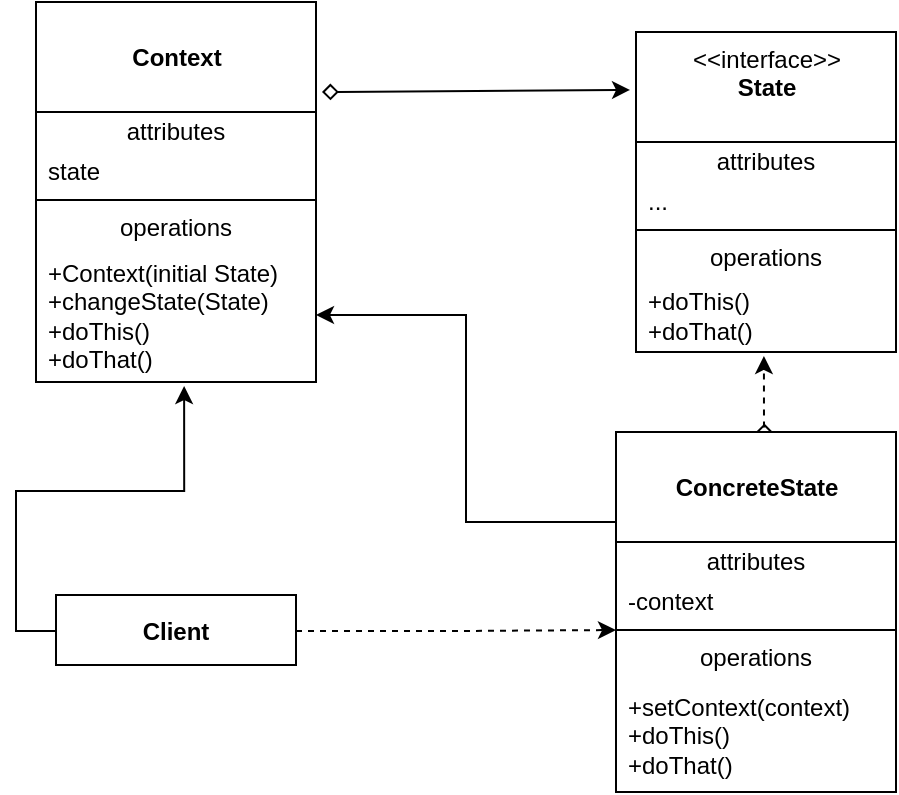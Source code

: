<mxfile version="14.2.4" type="embed">
    <diagram id="uX_nq7N5lgqicCF-cD6M" name="Page-1">
        <mxGraphModel dx="642" dy="546" grid="1" gridSize="10" guides="1" tooltips="1" connect="1" arrows="1" fold="1" page="1" pageScale="1" pageWidth="850" pageHeight="1100" math="0" shadow="0">
            <root>
                <mxCell id="0"/>
                <mxCell id="1" parent="0"/>
                <mxCell id="2" value="&amp;lt;&amp;lt;interface&amp;gt;&amp;gt;&lt;br&gt;&lt;b&gt;State&lt;/b&gt;&lt;br&gt;" style="swimlane;fontStyle=0;align=center;verticalAlign=top;childLayout=stackLayout;horizontal=1;startSize=55;horizontalStack=0;resizeParent=1;resizeParentMax=0;resizeLast=0;collapsible=0;marginBottom=0;html=1;" parent="1" vertex="1">
                    <mxGeometry x="410" y="120" width="130" height="160" as="geometry"/>
                </mxCell>
                <mxCell id="3" value="attributes" style="text;html=1;strokeColor=none;fillColor=none;align=center;verticalAlign=middle;spacingLeft=4;spacingRight=4;overflow=hidden;rotatable=0;points=[[0,0.5],[1,0.5]];portConstraint=eastwest;" parent="2" vertex="1">
                    <mxGeometry y="55" width="130" height="20" as="geometry"/>
                </mxCell>
                <mxCell id="4" value="..." style="text;html=1;strokeColor=none;fillColor=none;align=left;verticalAlign=middle;spacingLeft=4;spacingRight=4;overflow=hidden;rotatable=0;points=[[0,0.5],[1,0.5]];portConstraint=eastwest;" parent="2" vertex="1">
                    <mxGeometry y="75" width="130" height="20" as="geometry"/>
                </mxCell>
                <mxCell id="7" value="" style="line;strokeWidth=1;fillColor=none;align=left;verticalAlign=middle;spacingTop=-1;spacingLeft=3;spacingRight=3;rotatable=0;labelPosition=right;points=[];portConstraint=eastwest;" parent="2" vertex="1">
                    <mxGeometry y="95" width="130" height="8" as="geometry"/>
                </mxCell>
                <mxCell id="8" value="operations" style="text;html=1;strokeColor=none;fillColor=none;align=center;verticalAlign=middle;spacingLeft=4;spacingRight=4;overflow=hidden;rotatable=0;points=[[0,0.5],[1,0.5]];portConstraint=eastwest;" parent="2" vertex="1">
                    <mxGeometry y="103" width="130" height="20" as="geometry"/>
                </mxCell>
                <mxCell id="9" value="+doThis()&lt;br&gt;+doThat()" style="text;html=1;strokeColor=none;fillColor=none;align=left;verticalAlign=middle;spacingLeft=4;spacingRight=4;overflow=hidden;rotatable=0;points=[[0,0.5],[1,0.5]];portConstraint=eastwest;" parent="2" vertex="1">
                    <mxGeometry y="123" width="130" height="37" as="geometry"/>
                </mxCell>
                <mxCell id="10" value="&lt;br&gt;&lt;b&gt;Context&lt;/b&gt;" style="swimlane;fontStyle=0;align=center;verticalAlign=top;childLayout=stackLayout;horizontal=1;startSize=55;horizontalStack=0;resizeParent=1;resizeParentMax=0;resizeLast=0;collapsible=0;marginBottom=0;html=1;" parent="1" vertex="1">
                    <mxGeometry x="110" y="105" width="140" height="190" as="geometry"/>
                </mxCell>
                <mxCell id="11" value="attributes" style="text;html=1;strokeColor=none;fillColor=none;align=center;verticalAlign=middle;spacingLeft=4;spacingRight=4;overflow=hidden;rotatable=0;points=[[0,0.5],[1,0.5]];portConstraint=eastwest;" parent="10" vertex="1">
                    <mxGeometry y="55" width="140" height="20" as="geometry"/>
                </mxCell>
                <mxCell id="12" value="state" style="text;html=1;strokeColor=none;fillColor=none;align=left;verticalAlign=middle;spacingLeft=4;spacingRight=4;overflow=hidden;rotatable=0;points=[[0,0.5],[1,0.5]];portConstraint=eastwest;" parent="10" vertex="1">
                    <mxGeometry y="75" width="140" height="20" as="geometry"/>
                </mxCell>
                <mxCell id="15" value="" style="line;strokeWidth=1;fillColor=none;align=left;verticalAlign=middle;spacingTop=-1;spacingLeft=3;spacingRight=3;rotatable=0;labelPosition=right;points=[];portConstraint=eastwest;" parent="10" vertex="1">
                    <mxGeometry y="95" width="140" height="8" as="geometry"/>
                </mxCell>
                <mxCell id="16" value="operations" style="text;html=1;strokeColor=none;fillColor=none;align=center;verticalAlign=middle;spacingLeft=4;spacingRight=4;overflow=hidden;rotatable=0;points=[[0,0.5],[1,0.5]];portConstraint=eastwest;" parent="10" vertex="1">
                    <mxGeometry y="103" width="140" height="20" as="geometry"/>
                </mxCell>
                <mxCell id="17" value="+Context(initial State)&lt;br&gt;+changeState(State)&lt;br&gt;+doThis()&lt;br&gt;+doThat()" style="text;html=1;strokeColor=none;fillColor=none;align=left;verticalAlign=middle;spacingLeft=4;spacingRight=4;overflow=hidden;rotatable=0;points=[[0,0.5],[1,0.5]];portConstraint=eastwest;" parent="10" vertex="1">
                    <mxGeometry y="123" width="140" height="67" as="geometry"/>
                </mxCell>
                <mxCell id="29" style="edgeStyle=orthogonalEdgeStyle;rounded=0;orthogonalLoop=1;jettySize=auto;html=1;exitX=0;exitY=0.25;exitDx=0;exitDy=0;entryX=1;entryY=0.5;entryDx=0;entryDy=0;" parent="1" source="18" target="17" edge="1">
                    <mxGeometry relative="1" as="geometry"/>
                </mxCell>
                <mxCell id="32" style="edgeStyle=orthogonalEdgeStyle;rounded=0;orthogonalLoop=1;jettySize=auto;html=1;exitX=0.5;exitY=0;exitDx=0;exitDy=0;entryX=0.492;entryY=1.054;entryDx=0;entryDy=0;entryPerimeter=0;startArrow=diamond;startFill=0;dashed=1;" parent="1" source="18" target="9" edge="1">
                    <mxGeometry relative="1" as="geometry"/>
                </mxCell>
                <mxCell id="18" value="&lt;br&gt;&lt;b&gt;ConcreteState&lt;/b&gt;" style="swimlane;fontStyle=0;align=center;verticalAlign=top;childLayout=stackLayout;horizontal=1;startSize=55;horizontalStack=0;resizeParent=1;resizeParentMax=0;resizeLast=0;collapsible=0;marginBottom=0;html=1;" parent="1" vertex="1">
                    <mxGeometry x="400" y="320" width="140" height="180" as="geometry"/>
                </mxCell>
                <mxCell id="19" value="attributes" style="text;html=1;strokeColor=none;fillColor=none;align=center;verticalAlign=middle;spacingLeft=4;spacingRight=4;overflow=hidden;rotatable=0;points=[[0,0.5],[1,0.5]];portConstraint=eastwest;" parent="18" vertex="1">
                    <mxGeometry y="55" width="140" height="20" as="geometry"/>
                </mxCell>
                <mxCell id="20" value="-context" style="text;html=1;strokeColor=none;fillColor=none;align=left;verticalAlign=middle;spacingLeft=4;spacingRight=4;overflow=hidden;rotatable=0;points=[[0,0.5],[1,0.5]];portConstraint=eastwest;" parent="18" vertex="1">
                    <mxGeometry y="75" width="140" height="20" as="geometry"/>
                </mxCell>
                <mxCell id="21" value="" style="line;strokeWidth=1;fillColor=none;align=left;verticalAlign=middle;spacingTop=-1;spacingLeft=3;spacingRight=3;rotatable=0;labelPosition=right;points=[];portConstraint=eastwest;" parent="18" vertex="1">
                    <mxGeometry y="95" width="140" height="8" as="geometry"/>
                </mxCell>
                <mxCell id="22" value="operations" style="text;html=1;strokeColor=none;fillColor=none;align=center;verticalAlign=middle;spacingLeft=4;spacingRight=4;overflow=hidden;rotatable=0;points=[[0,0.5],[1,0.5]];portConstraint=eastwest;" parent="18" vertex="1">
                    <mxGeometry y="103" width="140" height="20" as="geometry"/>
                </mxCell>
                <mxCell id="23" value="+setContext(context)&lt;br&gt;+doThis()&lt;br&gt;+doThat()" style="text;html=1;strokeColor=none;fillColor=none;align=left;verticalAlign=middle;spacingLeft=4;spacingRight=4;overflow=hidden;rotatable=0;points=[[0,0.5],[1,0.5]];portConstraint=eastwest;" parent="18" vertex="1">
                    <mxGeometry y="123" width="140" height="57" as="geometry"/>
                </mxCell>
                <mxCell id="24" value="" style="align=right;verticalAlign=top;spacingRight=2;" parent="1" vertex="1">
                    <mxGeometry x="120" y="401.5" width="120" height="35" as="geometry"/>
                </mxCell>
                <mxCell id="25" value="&lt;b&gt;Client&lt;/b&gt;" style="text;html=1;strokeColor=none;fillColor=none;align=center;verticalAlign=middle;spacingLeft=4;spacingRight=4;overflow=hidden;rotatable=0;points=[[0,0.5],[1,0.5]];portConstraint=eastwest;resizeWidth=1;" parent="24" vertex="1">
                    <mxGeometry y="1" width="120" height="30" relative="1" as="geometry">
                        <mxPoint y="-32" as="offset"/>
                    </mxGeometry>
                </mxCell>
                <mxCell id="26" style="edgeStyle=orthogonalEdgeStyle;rounded=0;orthogonalLoop=1;jettySize=auto;html=1;exitX=1;exitY=0.5;exitDx=0;exitDy=0;dashed=1;" parent="24" source="25" target="21" edge="1">
                    <mxGeometry relative="1" as="geometry"/>
                </mxCell>
                <mxCell id="28" style="edgeStyle=orthogonalEdgeStyle;rounded=0;orthogonalLoop=1;jettySize=auto;html=1;exitX=0;exitY=0.5;exitDx=0;exitDy=0;entryX=0.529;entryY=1.03;entryDx=0;entryDy=0;entryPerimeter=0;" parent="24" source="25" target="17" edge="1">
                    <mxGeometry relative="1" as="geometry">
                        <Array as="points">
                            <mxPoint x="-20" y="18"/>
                            <mxPoint x="-20" y="-52"/>
                            <mxPoint x="64" y="-52"/>
                        </Array>
                    </mxGeometry>
                </mxCell>
                <mxCell id="31" value="" style="endArrow=classic;startArrow=diamond;html=1;entryX=-0.023;entryY=0.181;entryDx=0;entryDy=0;entryPerimeter=0;startFill=0;" parent="1" target="2" edge="1">
                    <mxGeometry width="50" height="50" relative="1" as="geometry">
                        <mxPoint x="253" y="150" as="sourcePoint"/>
                        <mxPoint x="340" y="150" as="targetPoint"/>
                    </mxGeometry>
                </mxCell>
            </root>
        </mxGraphModel>
    </diagram>
</mxfile>